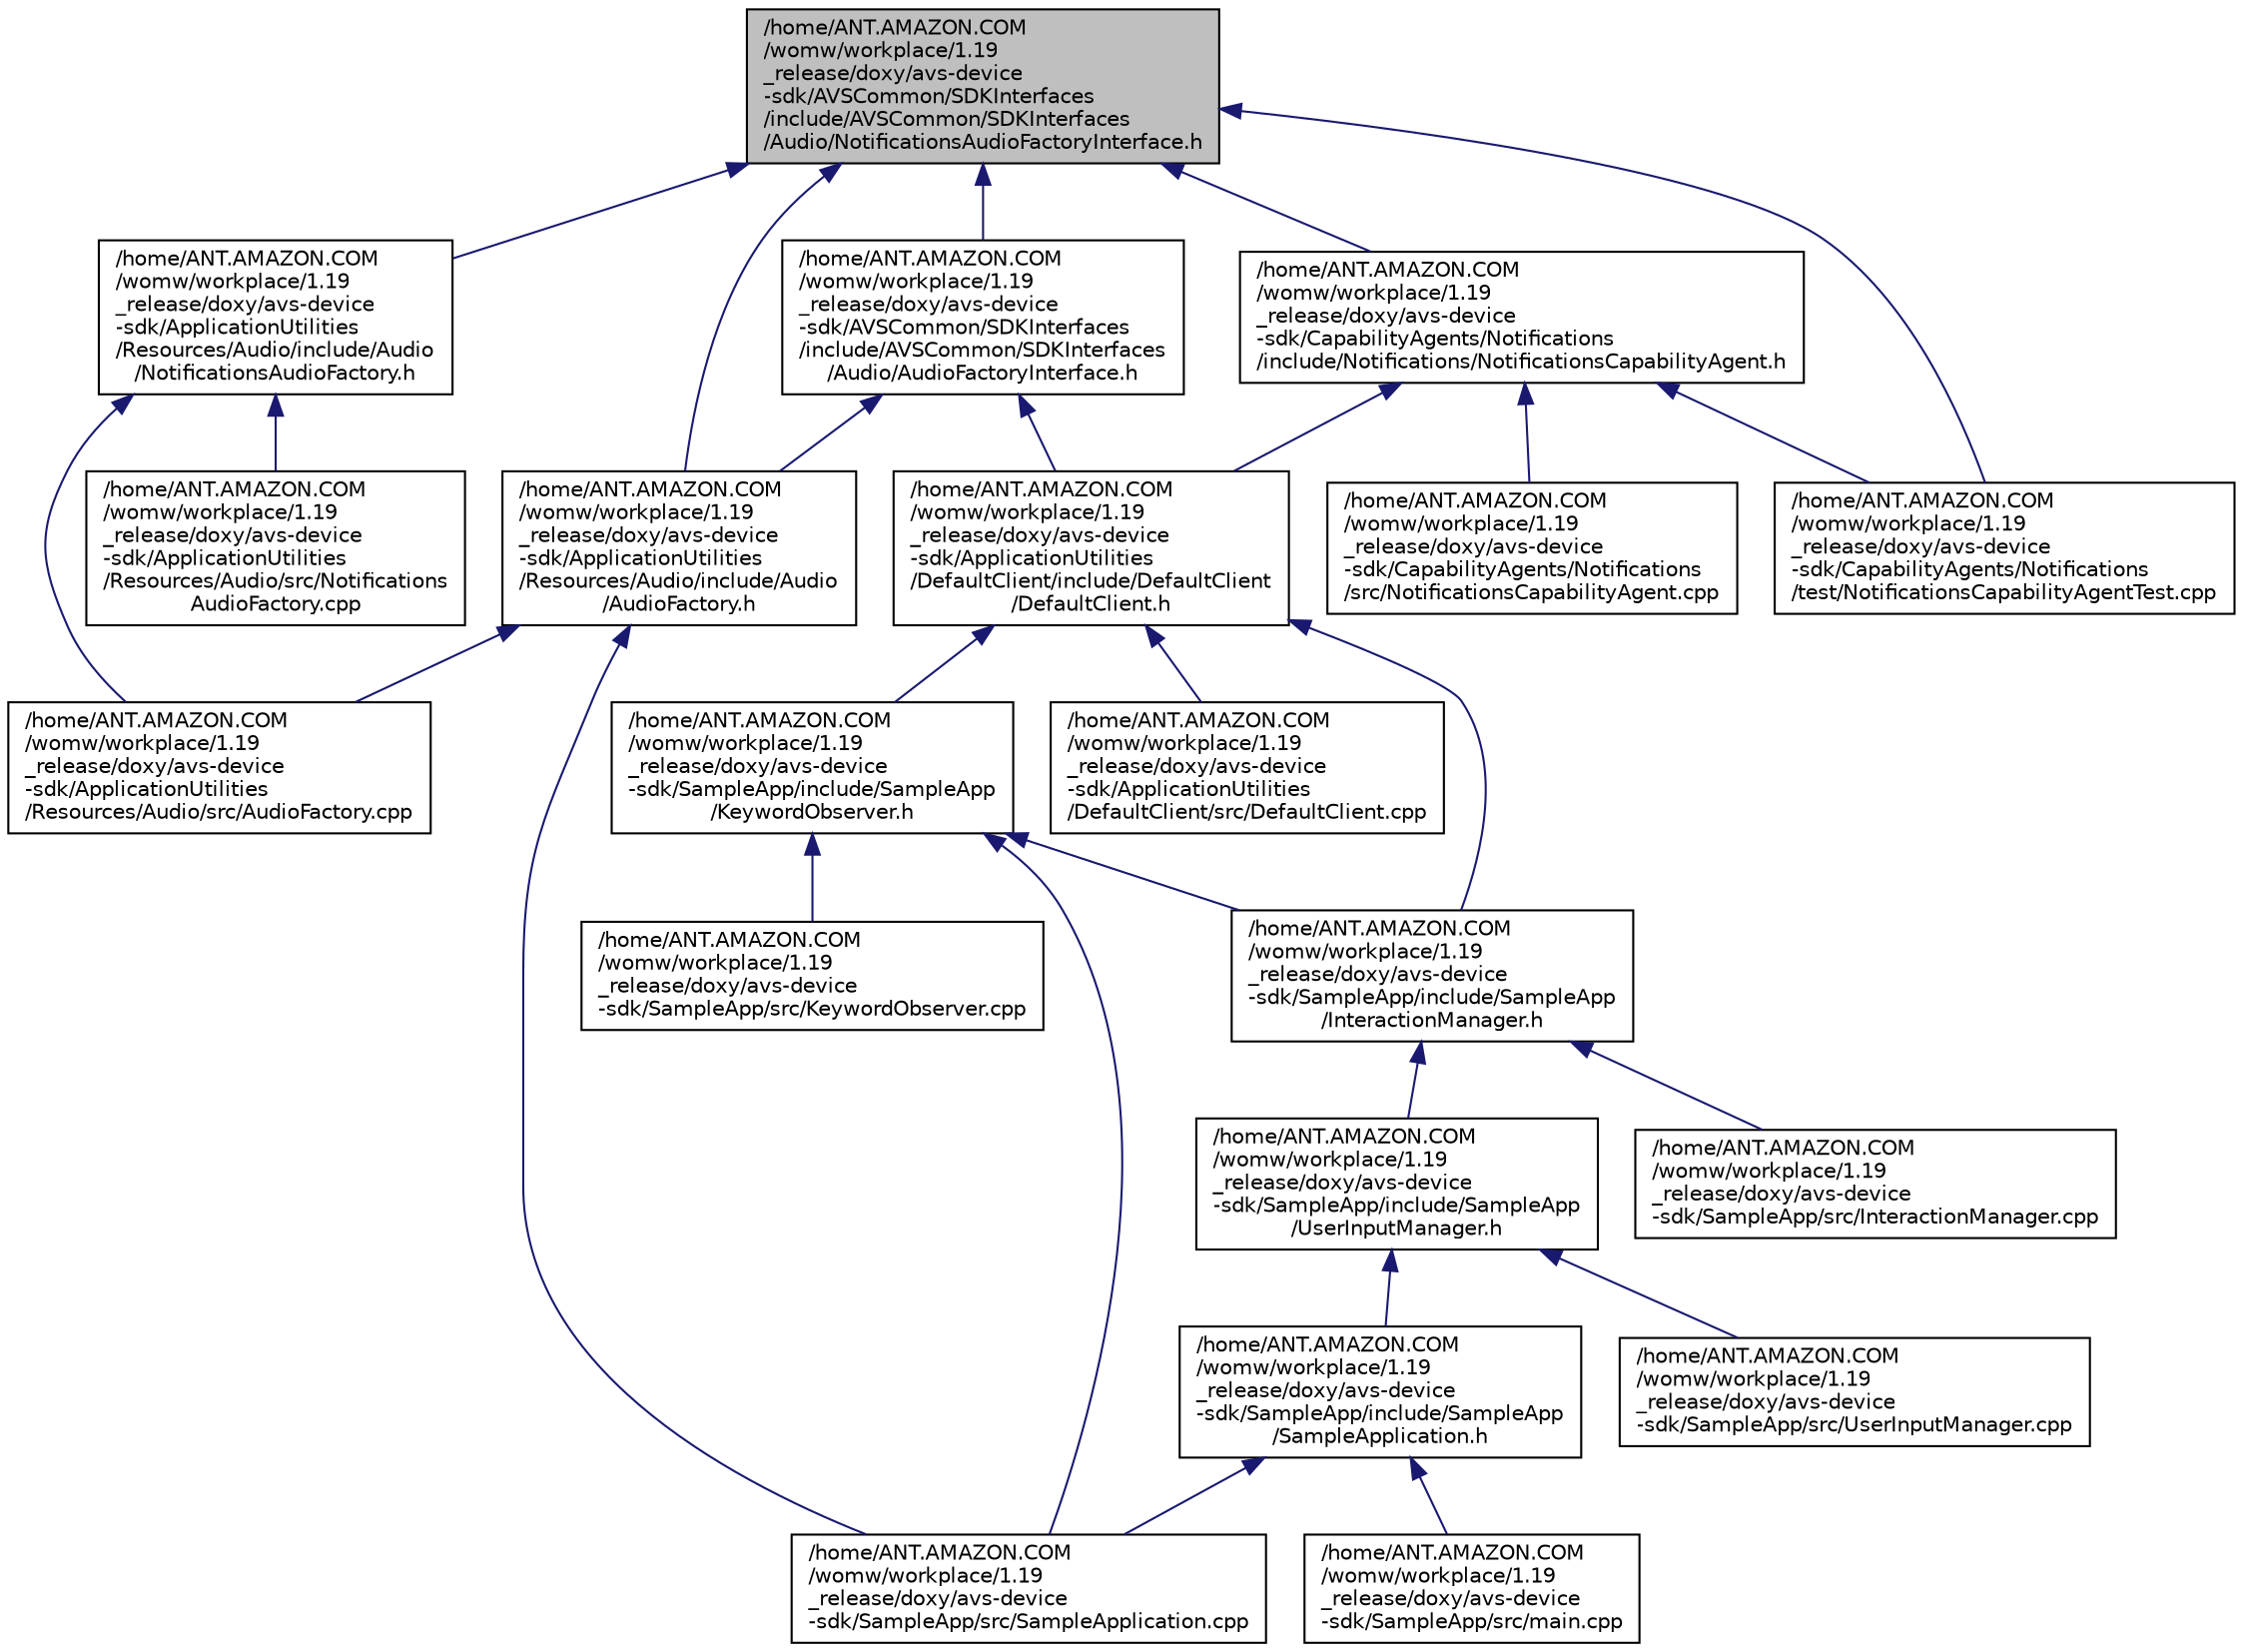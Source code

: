 digraph "/home/ANT.AMAZON.COM/womw/workplace/1.19_release/doxy/avs-device-sdk/AVSCommon/SDKInterfaces/include/AVSCommon/SDKInterfaces/Audio/NotificationsAudioFactoryInterface.h"
{
  edge [fontname="Helvetica",fontsize="10",labelfontname="Helvetica",labelfontsize="10"];
  node [fontname="Helvetica",fontsize="10",shape=record];
  Node8 [label="/home/ANT.AMAZON.COM\l/womw/workplace/1.19\l_release/doxy/avs-device\l-sdk/AVSCommon/SDKInterfaces\l/include/AVSCommon/SDKInterfaces\l/Audio/NotificationsAudioFactoryInterface.h",height=0.2,width=0.4,color="black", fillcolor="grey75", style="filled", fontcolor="black"];
  Node8 -> Node9 [dir="back",color="midnightblue",fontsize="10",style="solid",fontname="Helvetica"];
  Node9 [label="/home/ANT.AMAZON.COM\l/womw/workplace/1.19\l_release/doxy/avs-device\l-sdk/ApplicationUtilities\l/Resources/Audio/include/Audio\l/AudioFactory.h",height=0.2,width=0.4,color="black", fillcolor="white", style="filled",URL="$_audio_factory_8h.html"];
  Node9 -> Node10 [dir="back",color="midnightblue",fontsize="10",style="solid",fontname="Helvetica"];
  Node10 [label="/home/ANT.AMAZON.COM\l/womw/workplace/1.19\l_release/doxy/avs-device\l-sdk/ApplicationUtilities\l/Resources/Audio/src/AudioFactory.cpp",height=0.2,width=0.4,color="black", fillcolor="white", style="filled",URL="$_audio_factory_8cpp.html"];
  Node9 -> Node11 [dir="back",color="midnightblue",fontsize="10",style="solid",fontname="Helvetica"];
  Node11 [label="/home/ANT.AMAZON.COM\l/womw/workplace/1.19\l_release/doxy/avs-device\l-sdk/SampleApp/src/SampleApplication.cpp",height=0.2,width=0.4,color="black", fillcolor="white", style="filled",URL="$_sample_application_8cpp.html"];
  Node8 -> Node12 [dir="back",color="midnightblue",fontsize="10",style="solid",fontname="Helvetica"];
  Node12 [label="/home/ANT.AMAZON.COM\l/womw/workplace/1.19\l_release/doxy/avs-device\l-sdk/ApplicationUtilities\l/Resources/Audio/include/Audio\l/NotificationsAudioFactory.h",height=0.2,width=0.4,color="black", fillcolor="white", style="filled",URL="$_notifications_audio_factory_8h.html"];
  Node12 -> Node10 [dir="back",color="midnightblue",fontsize="10",style="solid",fontname="Helvetica"];
  Node12 -> Node13 [dir="back",color="midnightblue",fontsize="10",style="solid",fontname="Helvetica"];
  Node13 [label="/home/ANT.AMAZON.COM\l/womw/workplace/1.19\l_release/doxy/avs-device\l-sdk/ApplicationUtilities\l/Resources/Audio/src/Notifications\lAudioFactory.cpp",height=0.2,width=0.4,color="black", fillcolor="white", style="filled",URL="$_notifications_audio_factory_8cpp.html"];
  Node8 -> Node14 [dir="back",color="midnightblue",fontsize="10",style="solid",fontname="Helvetica"];
  Node14 [label="/home/ANT.AMAZON.COM\l/womw/workplace/1.19\l_release/doxy/avs-device\l-sdk/AVSCommon/SDKInterfaces\l/include/AVSCommon/SDKInterfaces\l/Audio/AudioFactoryInterface.h",height=0.2,width=0.4,color="black", fillcolor="white", style="filled",URL="$_audio_factory_interface_8h.html"];
  Node14 -> Node15 [dir="back",color="midnightblue",fontsize="10",style="solid",fontname="Helvetica"];
  Node15 [label="/home/ANT.AMAZON.COM\l/womw/workplace/1.19\l_release/doxy/avs-device\l-sdk/ApplicationUtilities\l/DefaultClient/include/DefaultClient\l/DefaultClient.h",height=0.2,width=0.4,color="black", fillcolor="white", style="filled",URL="$_default_client_8h.html"];
  Node15 -> Node16 [dir="back",color="midnightblue",fontsize="10",style="solid",fontname="Helvetica"];
  Node16 [label="/home/ANT.AMAZON.COM\l/womw/workplace/1.19\l_release/doxy/avs-device\l-sdk/ApplicationUtilities\l/DefaultClient/src/DefaultClient.cpp",height=0.2,width=0.4,color="black", fillcolor="white", style="filled",URL="$_default_client_8cpp.html"];
  Node15 -> Node17 [dir="back",color="midnightblue",fontsize="10",style="solid",fontname="Helvetica"];
  Node17 [label="/home/ANT.AMAZON.COM\l/womw/workplace/1.19\l_release/doxy/avs-device\l-sdk/SampleApp/include/SampleApp\l/InteractionManager.h",height=0.2,width=0.4,color="black", fillcolor="white", style="filled",URL="$_interaction_manager_8h.html"];
  Node17 -> Node18 [dir="back",color="midnightblue",fontsize="10",style="solid",fontname="Helvetica"];
  Node18 [label="/home/ANT.AMAZON.COM\l/womw/workplace/1.19\l_release/doxy/avs-device\l-sdk/SampleApp/include/SampleApp\l/UserInputManager.h",height=0.2,width=0.4,color="black", fillcolor="white", style="filled",URL="$_user_input_manager_8h.html"];
  Node18 -> Node19 [dir="back",color="midnightblue",fontsize="10",style="solid",fontname="Helvetica"];
  Node19 [label="/home/ANT.AMAZON.COM\l/womw/workplace/1.19\l_release/doxy/avs-device\l-sdk/SampleApp/include/SampleApp\l/SampleApplication.h",height=0.2,width=0.4,color="black", fillcolor="white", style="filled",URL="$_sample_application_8h.html"];
  Node19 -> Node20 [dir="back",color="midnightblue",fontsize="10",style="solid",fontname="Helvetica"];
  Node20 [label="/home/ANT.AMAZON.COM\l/womw/workplace/1.19\l_release/doxy/avs-device\l-sdk/SampleApp/src/main.cpp",height=0.2,width=0.4,color="black", fillcolor="white", style="filled",URL="$main_8cpp.html"];
  Node19 -> Node11 [dir="back",color="midnightblue",fontsize="10",style="solid",fontname="Helvetica"];
  Node18 -> Node21 [dir="back",color="midnightblue",fontsize="10",style="solid",fontname="Helvetica"];
  Node21 [label="/home/ANT.AMAZON.COM\l/womw/workplace/1.19\l_release/doxy/avs-device\l-sdk/SampleApp/src/UserInputManager.cpp",height=0.2,width=0.4,color="black", fillcolor="white", style="filled",URL="$_user_input_manager_8cpp.html"];
  Node17 -> Node22 [dir="back",color="midnightblue",fontsize="10",style="solid",fontname="Helvetica"];
  Node22 [label="/home/ANT.AMAZON.COM\l/womw/workplace/1.19\l_release/doxy/avs-device\l-sdk/SampleApp/src/InteractionManager.cpp",height=0.2,width=0.4,color="black", fillcolor="white", style="filled",URL="$_interaction_manager_8cpp.html"];
  Node15 -> Node23 [dir="back",color="midnightblue",fontsize="10",style="solid",fontname="Helvetica"];
  Node23 [label="/home/ANT.AMAZON.COM\l/womw/workplace/1.19\l_release/doxy/avs-device\l-sdk/SampleApp/include/SampleApp\l/KeywordObserver.h",height=0.2,width=0.4,color="black", fillcolor="white", style="filled",URL="$_keyword_observer_8h.html"];
  Node23 -> Node17 [dir="back",color="midnightblue",fontsize="10",style="solid",fontname="Helvetica"];
  Node23 -> Node24 [dir="back",color="midnightblue",fontsize="10",style="solid",fontname="Helvetica"];
  Node24 [label="/home/ANT.AMAZON.COM\l/womw/workplace/1.19\l_release/doxy/avs-device\l-sdk/SampleApp/src/KeywordObserver.cpp",height=0.2,width=0.4,color="black", fillcolor="white", style="filled",URL="$_keyword_observer_8cpp.html"];
  Node23 -> Node11 [dir="back",color="midnightblue",fontsize="10",style="solid",fontname="Helvetica"];
  Node14 -> Node9 [dir="back",color="midnightblue",fontsize="10",style="solid",fontname="Helvetica"];
  Node8 -> Node25 [dir="back",color="midnightblue",fontsize="10",style="solid",fontname="Helvetica"];
  Node25 [label="/home/ANT.AMAZON.COM\l/womw/workplace/1.19\l_release/doxy/avs-device\l-sdk/CapabilityAgents/Notifications\l/include/Notifications/NotificationsCapabilityAgent.h",height=0.2,width=0.4,color="black", fillcolor="white", style="filled",URL="$_notifications_capability_agent_8h.html"];
  Node25 -> Node15 [dir="back",color="midnightblue",fontsize="10",style="solid",fontname="Helvetica"];
  Node25 -> Node26 [dir="back",color="midnightblue",fontsize="10",style="solid",fontname="Helvetica"];
  Node26 [label="/home/ANT.AMAZON.COM\l/womw/workplace/1.19\l_release/doxy/avs-device\l-sdk/CapabilityAgents/Notifications\l/src/NotificationsCapabilityAgent.cpp",height=0.2,width=0.4,color="black", fillcolor="white", style="filled",URL="$_notifications_capability_agent_8cpp.html"];
  Node25 -> Node27 [dir="back",color="midnightblue",fontsize="10",style="solid",fontname="Helvetica"];
  Node27 [label="/home/ANT.AMAZON.COM\l/womw/workplace/1.19\l_release/doxy/avs-device\l-sdk/CapabilityAgents/Notifications\l/test/NotificationsCapabilityAgentTest.cpp",height=0.2,width=0.4,color="black", fillcolor="white", style="filled",URL="$_notifications_capability_agent_test_8cpp.html"];
  Node8 -> Node27 [dir="back",color="midnightblue",fontsize="10",style="solid",fontname="Helvetica"];
}

